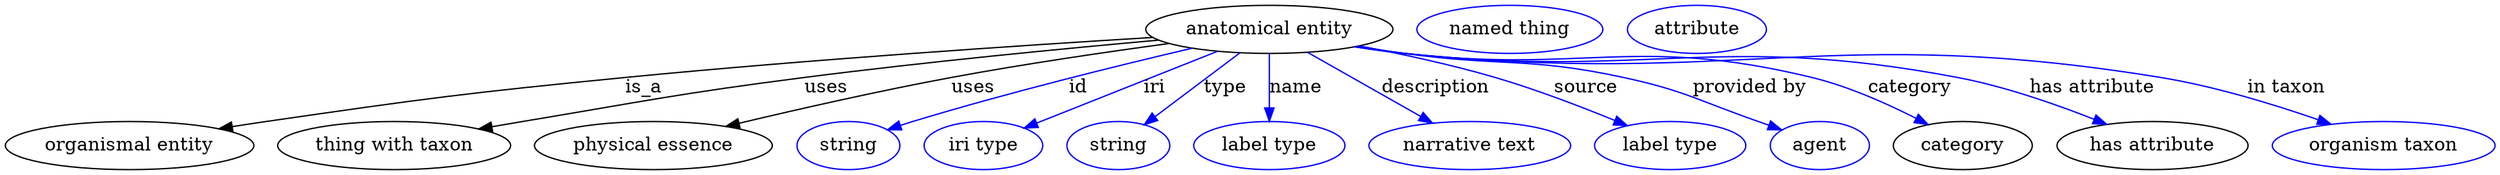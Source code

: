 digraph {
	graph [bb="0,0,1861.1,123"];
	node [label="\N"];
	"anatomical entity"	 [height=0.5,
		label="anatomical entity",
		pos="944.94,105",
		width=2.5637];
	"organismal entity"	 [height=0.5,
		pos="92.942,18",
		width=2.5817];
	"anatomical entity" -> "organismal entity"	 [label=is_a,
		lp="476.94,61.5",
		pos="e,160.34,30.423 855.95,100.05 715.1,91.48 432.43,71.335 194.94,36 186.98,34.815 178.67,33.493 170.4,32.119"];
	"thing with taxon"	 [height=0.5,
		pos="290.94,18",
		width=2.4192];
	"anatomical entity" -> "thing with taxon"	 [label=uses,
		lp="619.44,61.5",
		pos="e,354.92,30.307 861.19,97.285 791.87,90.636 690.87,80.339 602.94,69 506.63,56.58 482.68,52.284 386.94,36 379.82,34.788 372.4,33.481 \
364.99,32.143"];
	"physical essence"	 [height=0.5,
		pos="484.94,18",
		width=2.4734];
	"anatomical entity" -> "physical essence"	 [label=uses,
		lp="723.44,61.5",
		pos="e,540.81,32.068 868.32,94.912 821.55,88.382 760.62,79.21 706.94,69 654.03,58.935 594.58,45.144 550.53,34.441"];
	id	 [color=blue,
		height=0.5,
		label=string,
		pos="629.94,18",
		width=1.0652];
	"anatomical entity" -> id	 [color=blue,
		label=id,
		lp="794.94,61.5",
		pos="e,659.47,29.634 884.51,91.315 830.06,78.527 748.02,58.127 677.94,36 675.02,35.078 672.02,34.08 669.01,33.041",
		style=solid];
	iri	 [color=blue,
		height=0.5,
		label="iri type",
		pos="730.94,18",
		width=1.2277];
	"anatomical entity" -> iri	 [color=blue,
		label=iri,
		lp="858.94,61.5",
		pos="e,762.4,30.789 904.94,88.738 866.91,73.277 809.99,50.135 771.71,34.573",
		style=solid];
	type	 [color=blue,
		height=0.5,
		label=string,
		pos="831.94,18",
		width=1.0652];
	"anatomical entity" -> type	 [color=blue,
		label=type,
		lp="911.94,61.5",
		pos="e,852.12,33.538 922.07,87.394 904.21,73.64 879.29,54.456 860.18,39.744",
		style=solid];
	name	 [color=blue,
		height=0.5,
		label="label type",
		pos="944.94,18",
		width=1.5707];
	"anatomical entity" -> name	 [color=blue,
		label=name,
		lp="964.94,61.5",
		pos="e,944.94,36.003 944.94,86.974 944.94,75.192 944.94,59.561 944.94,46.158",
		style=solid];
	description	 [color=blue,
		height=0.5,
		label="narrative text",
		pos="1094.9,18",
		width=2.0943];
	"anatomical entity" -> description	 [color=blue,
		label=description,
		lp="1069.9,61.5",
		pos="e,1066.1,34.709 974.58,87.812 998.33,74.035 1031.8,54.619 1057.4,39.759",
		style=solid];
	source	 [color=blue,
		height=0.5,
		label="label type",
		pos="1244.9,18",
		width=1.5707];
	"anatomical entity" -> source	 [color=blue,
		label=source,
		lp="1183.4,61.5",
		pos="e,1211.8,32.756 1014.2,93.014 1045.3,86.951 1082.3,78.79 1114.9,69 1144.8,60.048 1177.5,47.224 1202.6,36.675",
		style=solid];
	"provided by"	 [color=blue,
		height=0.5,
		label=agent,
		pos="1356.9,18",
		width=1.0291];
	"anatomical entity" -> "provided by"	 [color=blue,
		label="provided by",
		lp="1306.4,61.5",
		pos="e,1328.3,29.462 1011.4,92.492 1022.9,90.518 1034.7,88.603 1045.9,87 1119.4,76.484 1139.4,84.824 1211.9,69 1257.3,59.11 1267.3,51.789 \
1310.9,36 1313.5,35.074 1316.1,34.101 1318.8,33.107",
		style=solid];
	category	 [height=0.5,
		pos="1463.9,18",
		width=1.4443];
	"anatomical entity" -> category	 [color=blue,
		label=category,
		lp="1426.9,61.5",
		pos="e,1437.2,33.757 1010.2,92.203 1022.1,90.213 1034.4,88.367 1045.9,87 1181.7,70.982 1220.3,102.1 1352.9,69 1379.3,62.423 1407.1,49.665 \
1428.2,38.556",
		style=solid];
	"has attribute"	 [height=0.5,
		pos="1604.9,18",
		width=1.9859];
	"anatomical entity" -> "has attribute"	 [color=blue,
		label="has attribute",
		lp="1561.9,61.5",
		pos="e,1570.2,33.827 1009.7,92.145 1021.7,90.135 1034.2,88.297 1045.9,87 1230.3,66.681 1280.9,104.76 1462.9,69 1496.7,62.36 1533.3,49.086 \
1560.8,37.744",
		style=solid];
	"in taxon"	 [color=blue,
		height=0.5,
		label="organism taxon",
		pos="1777.9,18",
		width=2.3109];
	"anatomical entity" -> "in taxon"	 [color=blue,
		label="in taxon",
		lp="1700.9,61.5",
		pos="e,1737.7,33.786 1009.4,92.08 1021.5,90.063 1034.1,88.239 1045.9,87 1296.7,60.813 1364.3,110.6 1612.9,69 1652.5,62.387 1695.7,48.775 \
1728,37.276",
		style=solid];
	"named thing_category"	 [color=blue,
		height=0.5,
		label="named thing",
		pos="1124.9,105",
		width=1.9318];
	"organismal entity_has attribute"	 [color=blue,
		height=0.5,
		label=attribute,
		pos="1264.9,105",
		width=1.4443];
}

